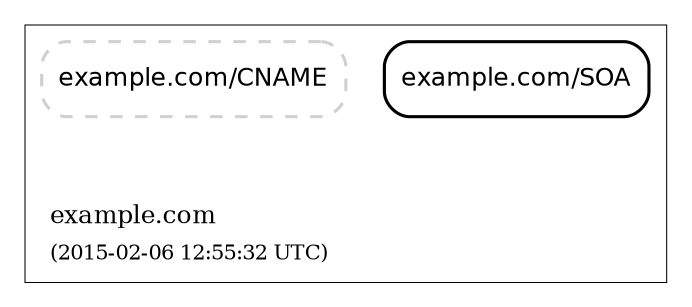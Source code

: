 digraph {
  graph [compound=true, rankdir=BT, ranksep=0.3];
	node [label="\N",
		penwidth=1.5
	];
	edge [penwidth=1.5];

  subgraph "cluster_example.com" {
		graph [label=<<TABLE BORDER="0"><TR><TD ALIGN="LEFT"><FONT POINT-SIZE="12">example.com</FONT></TD></TR><TR><TD ALIGN="LEFT"><FONT POINT-SIZE="10">(2015-02-06 12:55:32 UTC)</FONT></TD></TR></TABLE>>,
				labeljust=l,
				penwidth=0.5
		];
		"cluster_example.com_top" [shape=point, style=invis];
		"cluster_example.com_bottom" [shape=point, style=invis];
    "RRset-1|example.com|CNAME" [color="#d0d0d0",
						fillcolor="#ffffff",
						label=<<FONT POINT-SIZE="12" FACE="Helvetica">example.com/CNAME</FONT>>,
						shape=rectangle,
						style="rounded,filled,dashed"];
    "RRset-10|example.com|SOA" [color="#000000",
						fillcolor="#ffffff",
						label=<<FONT POINT-SIZE="12" FACE="Helvetica">example.com/SOA</FONT>>,
						shape=rectangle,
						style="rounded,filled"];
  }
	"cluster_example.com_bottom" -> "RRset-1|example.com|CNAME" [style=invis];
	"cluster_example.com_bottom" -> "RRset-10|example.com|SOA" [style=invis];
}
